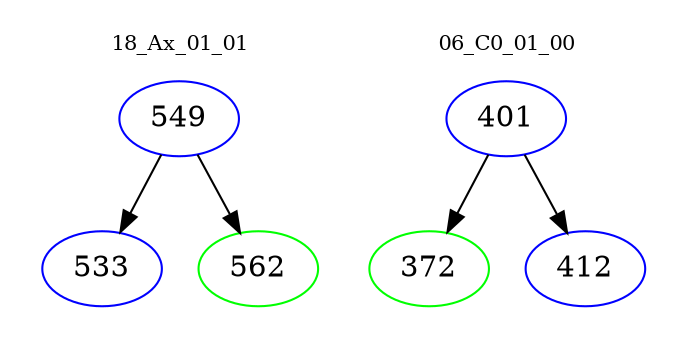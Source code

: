 digraph{
subgraph cluster_0 {
color = white
label = "18_Ax_01_01";
fontsize=10;
T0_549 [label="549", color="blue"]
T0_549 -> T0_533 [color="black"]
T0_533 [label="533", color="blue"]
T0_549 -> T0_562 [color="black"]
T0_562 [label="562", color="green"]
}
subgraph cluster_1 {
color = white
label = "06_C0_01_00";
fontsize=10;
T1_401 [label="401", color="blue"]
T1_401 -> T1_372 [color="black"]
T1_372 [label="372", color="green"]
T1_401 -> T1_412 [color="black"]
T1_412 [label="412", color="blue"]
}
}
